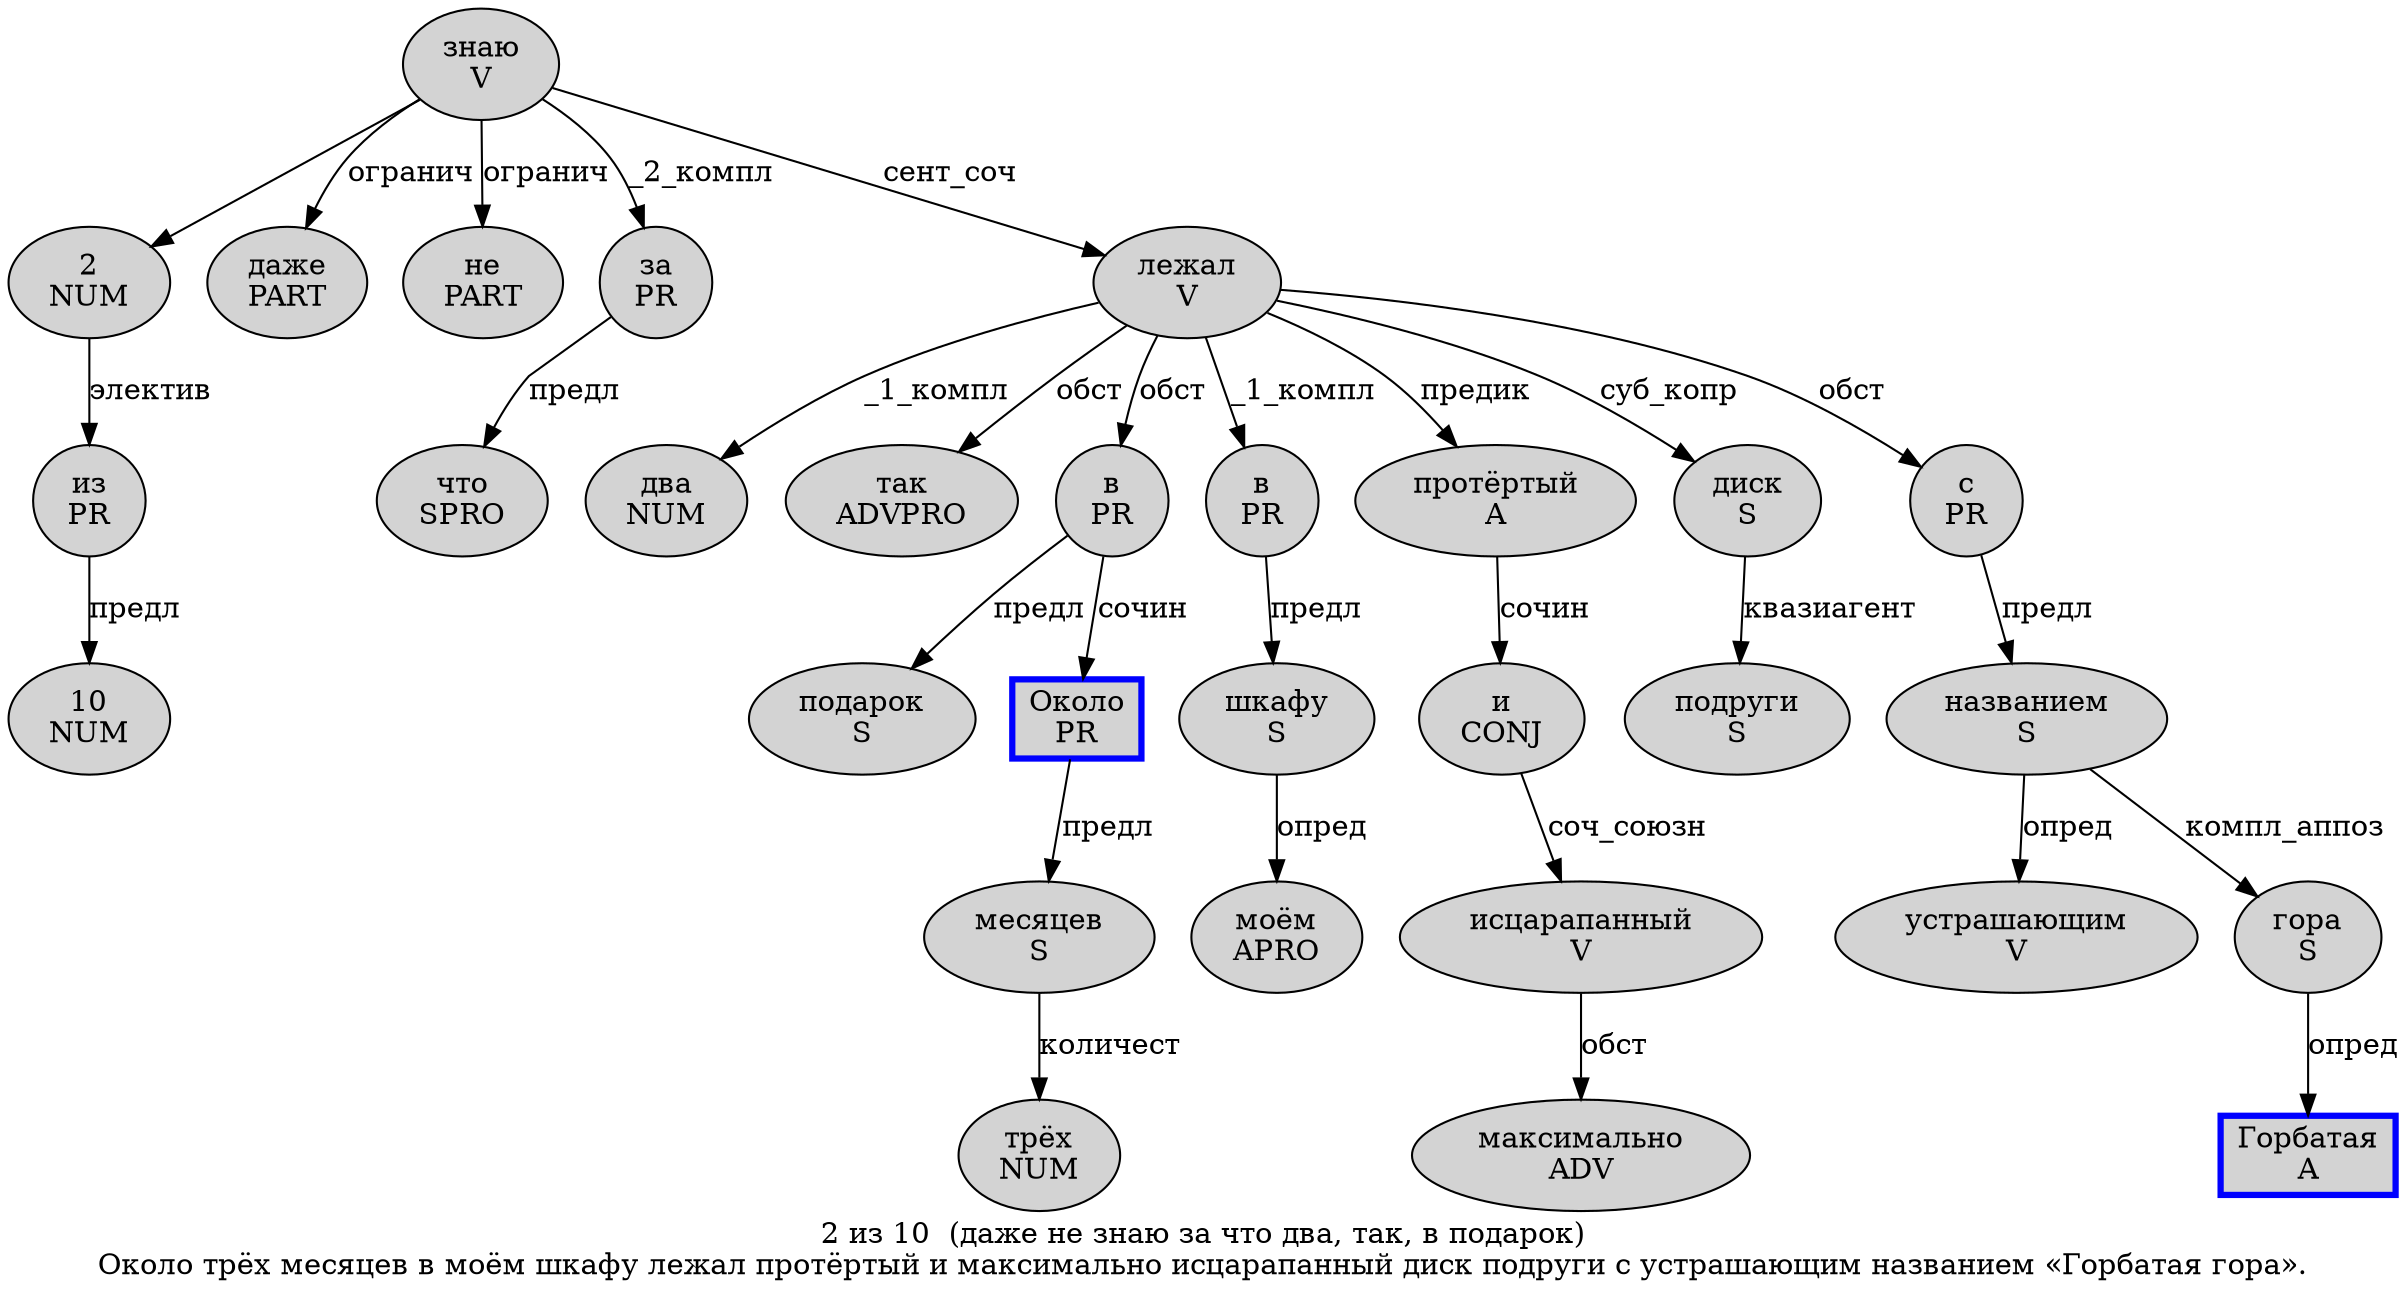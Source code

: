 digraph SENTENCE_3149 {
	graph [label="2 из 10  (даже не знаю за что два, так, в подарок)
Около трёх месяцев в моём шкафу лежал протёртый и максимально исцарапанный диск подруги с устрашающим названием «Горбатая гора»."]
	node [style=filled]
		0 [label="2
NUM" color="" fillcolor=lightgray penwidth=1 shape=ellipse]
		1 [label="из
PR" color="" fillcolor=lightgray penwidth=1 shape=ellipse]
		2 [label="10
NUM" color="" fillcolor=lightgray penwidth=1 shape=ellipse]
		4 [label="даже
PART" color="" fillcolor=lightgray penwidth=1 shape=ellipse]
		5 [label="не
PART" color="" fillcolor=lightgray penwidth=1 shape=ellipse]
		6 [label="знаю
V" color="" fillcolor=lightgray penwidth=1 shape=ellipse]
		7 [label="за
PR" color="" fillcolor=lightgray penwidth=1 shape=ellipse]
		8 [label="что
SPRO" color="" fillcolor=lightgray penwidth=1 shape=ellipse]
		9 [label="два
NUM" color="" fillcolor=lightgray penwidth=1 shape=ellipse]
		11 [label="так
ADVPRO" color="" fillcolor=lightgray penwidth=1 shape=ellipse]
		13 [label="в
PR" color="" fillcolor=lightgray penwidth=1 shape=ellipse]
		14 [label="подарок
S" color="" fillcolor=lightgray penwidth=1 shape=ellipse]
		16 [label="Около
PR" color=blue fillcolor=lightgray penwidth=3 shape=box]
		17 [label="трёх
NUM" color="" fillcolor=lightgray penwidth=1 shape=ellipse]
		18 [label="месяцев
S" color="" fillcolor=lightgray penwidth=1 shape=ellipse]
		19 [label="в
PR" color="" fillcolor=lightgray penwidth=1 shape=ellipse]
		20 [label="моём
APRO" color="" fillcolor=lightgray penwidth=1 shape=ellipse]
		21 [label="шкафу
S" color="" fillcolor=lightgray penwidth=1 shape=ellipse]
		22 [label="лежал
V" color="" fillcolor=lightgray penwidth=1 shape=ellipse]
		23 [label="протёртый
A" color="" fillcolor=lightgray penwidth=1 shape=ellipse]
		24 [label="и
CONJ" color="" fillcolor=lightgray penwidth=1 shape=ellipse]
		25 [label="максимально
ADV" color="" fillcolor=lightgray penwidth=1 shape=ellipse]
		26 [label="исцарапанный
V" color="" fillcolor=lightgray penwidth=1 shape=ellipse]
		27 [label="диск
S" color="" fillcolor=lightgray penwidth=1 shape=ellipse]
		28 [label="подруги
S" color="" fillcolor=lightgray penwidth=1 shape=ellipse]
		29 [label="с
PR" color="" fillcolor=lightgray penwidth=1 shape=ellipse]
		30 [label="устрашающим
V" color="" fillcolor=lightgray penwidth=1 shape=ellipse]
		31 [label="названием
S" color="" fillcolor=lightgray penwidth=1 shape=ellipse]
		33 [label="Горбатая
A" color=blue fillcolor=lightgray penwidth=3 shape=box]
		34 [label="гора
S" color="" fillcolor=lightgray penwidth=1 shape=ellipse]
			16 -> 18 [label="предл"]
			18 -> 17 [label="количест"]
			1 -> 2 [label="предл"]
			0 -> 1 [label="электив"]
			22 -> 9 [label="_1_компл"]
			22 -> 11 [label="обст"]
			22 -> 13 [label="обст"]
			22 -> 19 [label="_1_компл"]
			22 -> 23 [label="предик"]
			22 -> 27 [label="суб_копр"]
			22 -> 29 [label="обст"]
			13 -> 14 [label="предл"]
			13 -> 16 [label="сочин"]
			26 -> 25 [label="обст"]
			6 -> 0
			6 -> 4 [label="огранич"]
			6 -> 5 [label="огранич"]
			6 -> 7 [label="_2_компл"]
			6 -> 22 [label="сент_соч"]
			7 -> 8 [label="предл"]
			21 -> 20 [label="опред"]
			34 -> 33 [label="опред"]
			23 -> 24 [label="сочин"]
			29 -> 31 [label="предл"]
			24 -> 26 [label="соч_союзн"]
			27 -> 28 [label="квазиагент"]
			19 -> 21 [label="предл"]
			31 -> 30 [label="опред"]
			31 -> 34 [label="компл_аппоз"]
}